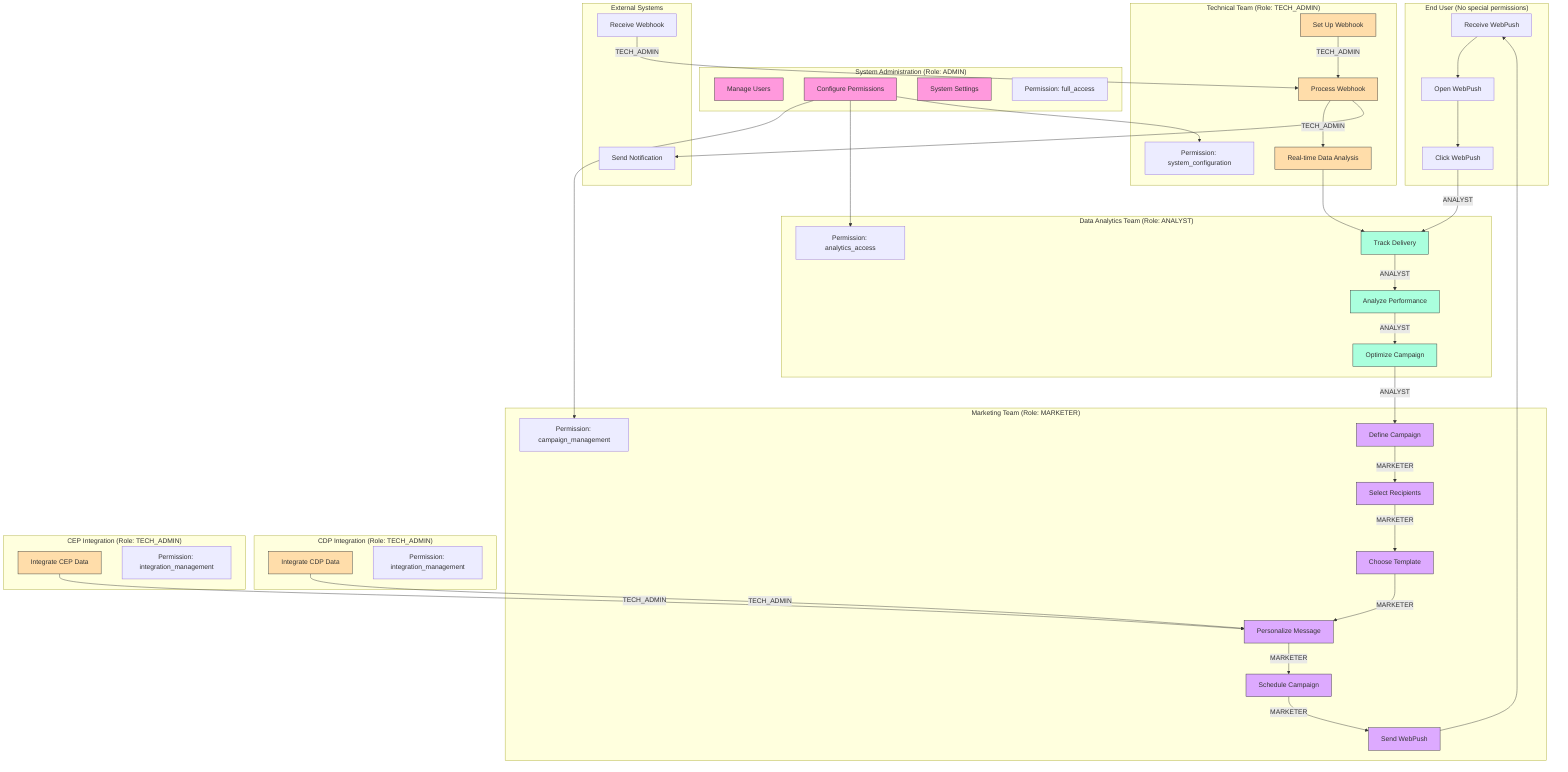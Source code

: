 flowchart TD
    %% Role definitions
    classDef admin fill:#f9d,stroke:#333
    classDef analyst fill:#afd,stroke:#333
    classDef marketer fill:#daf,stroke:#333
    classDef tech fill:#fda,stroke:#333
    classDef enduser fill:#ddd,stroke:#333

    subgraph User["End User (No special permissions)"]
        direction TB
        U1[Receive WebPush]
        U2[Open WebPush]
        U3[Click WebPush]
    end

    subgraph Marketing Team["Marketing Team (Role: MARKETER)"]
        direction TB
        M1[Define Campaign]:::marketer
        M2[Select Recipients]:::marketer
        M3[Choose Template]:::marketer
        M4[Personalize Message]:::marketer
        M5[Schedule Campaign]:::marketer
        M6[Send WebPush]:::marketer
        MP[Permission: campaign_management]
    end

    subgraph Data Analyst["Data Analytics Team (Role: ANALYST)"]
        direction TB
        D1[Track Delivery]:::analyst
        D2[Analyze Performance]:::analyst
        D3[Optimize Campaign]:::analyst
        DP[Permission: analytics_access]
    end

    subgraph Technical Team["Technical Team (Role: TECH_ADMIN)"]
        direction TB
        T1[Set Up Webhook]:::tech
        T2[Process Webhook]:::tech
        T3[Real-time Data Analysis]:::tech
        TP[Permission: system_configuration]
    end

    subgraph System Admin["System Administration (Role: ADMIN)"]
        direction TB
        A1[Manage Users]:::admin
        A2[Configure Permissions]:::admin
        A3[System Settings]:::admin
        AP[Permission: full_access]
    end

    subgraph CDP["CDP Integration (Role: TECH_ADMIN)"]
        direction TB
        C1[Integrate CDP Data]:::tech
        CP[Permission: integration_management]
    end

    subgraph CEP["CEP Integration (Role: TECH_ADMIN)"]
        direction TB
        E1[Integrate CEP Data]:::tech
        EP[Permission: integration_management]
    end

    subgraph External Systems
        direction TB
        ES1[Receive Webhook]
        ES2[Send Notification]
    end

    %% Connections showing role-based workflow
    A2 --> MP
    A2 --> DP
    A2 --> TP
    M1 --> |MARKETER| M2
    M2 --> |MARKETER| M3
    M3 --> |MARKETER| M4
    M4 --> |MARKETER| M5
    M5 --> |MARKETER| M6
    M6 --> U1
    U1 --> U2
    U2 --> U3
    U3 --> |ANALYST| D1
    D1 --> |ANALYST| D2
    D2 --> |ANALYST| D3
    D3 --> |ANALYST| M1
    T1 --> |TECH_ADMIN| T2
    T2 --> |TECH_ADMIN| T3
    T3 --> D1
    C1 --> |TECH_ADMIN| M4
    E1 --> |TECH_ADMIN| M4
    ES1 --> |TECH_ADMIN| T2
    T2 --> ES2

    %% Role-based styling
    A1:::admin
    A2:::admin
    A3:::admin